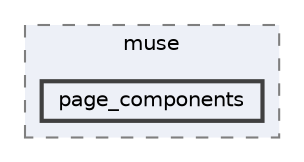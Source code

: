 digraph "resources/views/frontend/templates/muse/page_components"
{
 // LATEX_PDF_SIZE
  bgcolor="transparent";
  edge [fontname=Helvetica,fontsize=10,labelfontname=Helvetica,labelfontsize=10];
  node [fontname=Helvetica,fontsize=10,shape=box,height=0.2,width=0.4];
  compound=true
  subgraph clusterdir_f6272efbc2a5981f3ba0a0152ab2d947 {
    graph [ bgcolor="#edf0f7", pencolor="grey50", label="muse", fontname=Helvetica,fontsize=10 style="filled,dashed", URL="dir_f6272efbc2a5981f3ba0a0152ab2d947.html",tooltip=""]
  dir_2fca90490b440848bd00ba8fadc9b534 [label="page_components", fillcolor="#edf0f7", color="grey25", style="filled,bold", URL="dir_2fca90490b440848bd00ba8fadc9b534.html",tooltip=""];
  }
}
